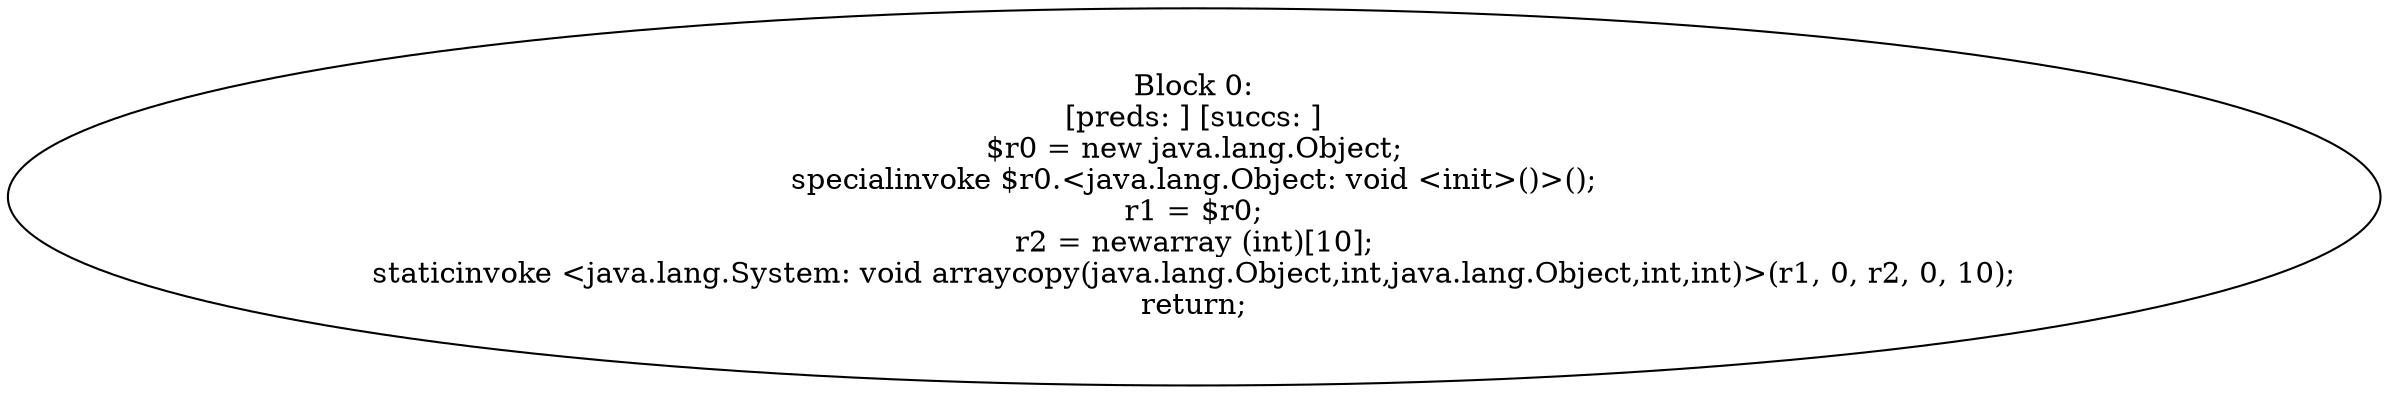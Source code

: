 digraph "unitGraph" {
    "Block 0:
[preds: ] [succs: ]
$r0 = new java.lang.Object;
specialinvoke $r0.<java.lang.Object: void <init>()>();
r1 = $r0;
r2 = newarray (int)[10];
staticinvoke <java.lang.System: void arraycopy(java.lang.Object,int,java.lang.Object,int,int)>(r1, 0, r2, 0, 10);
return;
"
}
